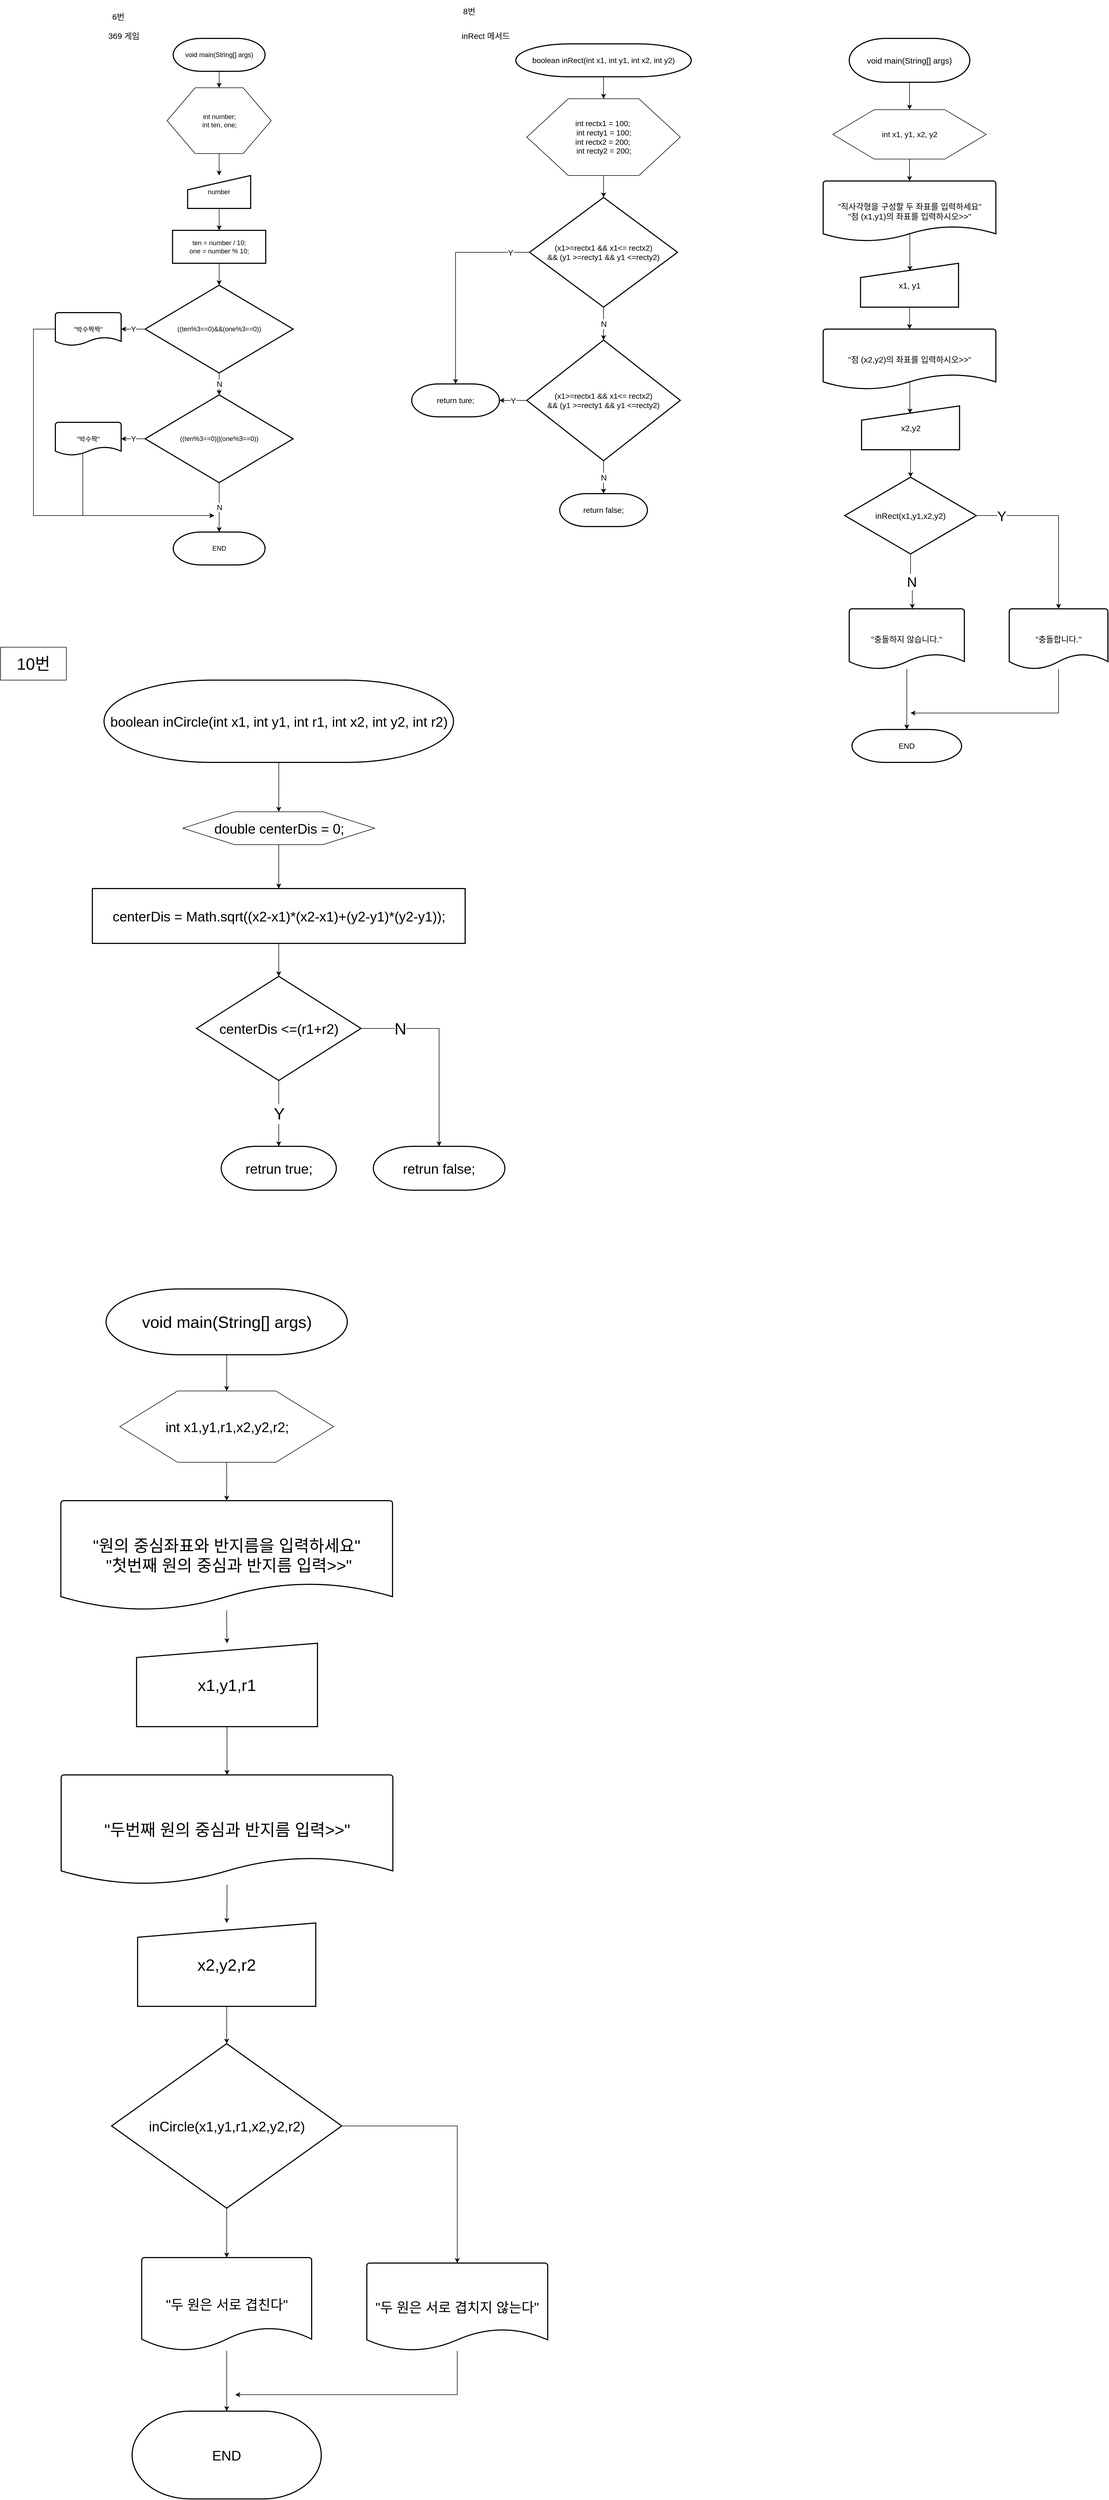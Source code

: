 <mxfile version="14.4.4" type="github">
  <diagram id="C5RBs43oDa-KdzZeNtuy" name="Page-1">
    <mxGraphModel dx="1970" dy="1273" grid="1" gridSize="10" guides="1" tooltips="1" connect="1" arrows="1" fold="1" page="1" pageScale="1" pageWidth="827" pageHeight="1169" math="0" shadow="0">
      <root>
        <mxCell id="WIyWlLk6GJQsqaUBKTNV-0" />
        <mxCell id="WIyWlLk6GJQsqaUBKTNV-1" parent="WIyWlLk6GJQsqaUBKTNV-0" />
        <mxCell id="5tqb1Q8tlAFIYyy0v0kL-23" style="edgeStyle=orthogonalEdgeStyle;rounded=0;orthogonalLoop=1;jettySize=auto;html=1;entryX=0.5;entryY=0;entryDx=0;entryDy=0;fontSize=14;" edge="1" parent="WIyWlLk6GJQsqaUBKTNV-1" source="5tqb1Q8tlAFIYyy0v0kL-1" target="5tqb1Q8tlAFIYyy0v0kL-2">
          <mxGeometry relative="1" as="geometry" />
        </mxCell>
        <mxCell id="5tqb1Q8tlAFIYyy0v0kL-1" value="int number;&lt;br&gt;int ten, one;" style="verticalLabelPosition=middle;verticalAlign=middle;html=1;shape=hexagon;perimeter=hexagonPerimeter2;arcSize=6;size=0.27;labelPosition=center;align=center;" vertex="1" parent="WIyWlLk6GJQsqaUBKTNV-1">
          <mxGeometry x="343.75" y="160" width="190" height="120" as="geometry" />
        </mxCell>
        <mxCell id="5tqb1Q8tlAFIYyy0v0kL-24" style="edgeStyle=orthogonalEdgeStyle;rounded=0;orthogonalLoop=1;jettySize=auto;html=1;exitX=0.5;exitY=1;exitDx=0;exitDy=0;entryX=0.5;entryY=0;entryDx=0;entryDy=0;fontSize=14;" edge="1" parent="WIyWlLk6GJQsqaUBKTNV-1" source="5tqb1Q8tlAFIYyy0v0kL-2" target="5tqb1Q8tlAFIYyy0v0kL-4">
          <mxGeometry relative="1" as="geometry" />
        </mxCell>
        <mxCell id="5tqb1Q8tlAFIYyy0v0kL-2" value="number" style="html=1;strokeWidth=2;shape=manualInput;whiteSpace=wrap;rounded=1;size=26;arcSize=0;" vertex="1" parent="WIyWlLk6GJQsqaUBKTNV-1">
          <mxGeometry x="381.25" y="320" width="115" height="60" as="geometry" />
        </mxCell>
        <mxCell id="5tqb1Q8tlAFIYyy0v0kL-25" style="edgeStyle=orthogonalEdgeStyle;rounded=0;orthogonalLoop=1;jettySize=auto;html=1;exitX=0.5;exitY=1;exitDx=0;exitDy=0;entryX=0.5;entryY=0;entryDx=0;entryDy=0;entryPerimeter=0;fontSize=14;" edge="1" parent="WIyWlLk6GJQsqaUBKTNV-1" source="5tqb1Q8tlAFIYyy0v0kL-4" target="5tqb1Q8tlAFIYyy0v0kL-5">
          <mxGeometry relative="1" as="geometry" />
        </mxCell>
        <mxCell id="5tqb1Q8tlAFIYyy0v0kL-4" value="ten = number / 10;&lt;br&gt;one = number % 10;" style="rounded=1;whiteSpace=wrap;html=1;absoluteArcSize=1;arcSize=0;strokeWidth=2;" vertex="1" parent="WIyWlLk6GJQsqaUBKTNV-1">
          <mxGeometry x="353.75" y="420" width="170" height="60" as="geometry" />
        </mxCell>
        <mxCell id="5tqb1Q8tlAFIYyy0v0kL-19" value="Y" style="edgeStyle=orthogonalEdgeStyle;rounded=0;orthogonalLoop=1;jettySize=auto;html=1;exitX=0;exitY=0.5;exitDx=0;exitDy=0;exitPerimeter=0;entryX=1;entryY=0.5;entryDx=0;entryDy=0;entryPerimeter=0;fontSize=14;" edge="1" parent="WIyWlLk6GJQsqaUBKTNV-1" source="5tqb1Q8tlAFIYyy0v0kL-5" target="5tqb1Q8tlAFIYyy0v0kL-18">
          <mxGeometry relative="1" as="geometry" />
        </mxCell>
        <mxCell id="5tqb1Q8tlAFIYyy0v0kL-20" value="N" style="edgeStyle=orthogonalEdgeStyle;rounded=0;orthogonalLoop=1;jettySize=auto;html=1;exitX=0.5;exitY=1;exitDx=0;exitDy=0;exitPerimeter=0;entryX=0.5;entryY=0;entryDx=0;entryDy=0;entryPerimeter=0;fontSize=14;" edge="1" parent="WIyWlLk6GJQsqaUBKTNV-1" source="5tqb1Q8tlAFIYyy0v0kL-5" target="5tqb1Q8tlAFIYyy0v0kL-7">
          <mxGeometry relative="1" as="geometry" />
        </mxCell>
        <mxCell id="5tqb1Q8tlAFIYyy0v0kL-5" value="((ten%3==0)&amp;amp;&amp;amp;(one%3==0))" style="strokeWidth=2;html=1;shape=mxgraph.flowchart.decision;whiteSpace=wrap;" vertex="1" parent="WIyWlLk6GJQsqaUBKTNV-1">
          <mxGeometry x="303.75" y="520" width="270" height="160" as="geometry" />
        </mxCell>
        <mxCell id="5tqb1Q8tlAFIYyy0v0kL-14" value="N" style="edgeStyle=orthogonalEdgeStyle;rounded=0;orthogonalLoop=1;jettySize=auto;html=1;exitX=0.5;exitY=1;exitDx=0;exitDy=0;exitPerimeter=0;fontSize=14;" edge="1" parent="WIyWlLk6GJQsqaUBKTNV-1" source="5tqb1Q8tlAFIYyy0v0kL-7" target="5tqb1Q8tlAFIYyy0v0kL-12">
          <mxGeometry relative="1" as="geometry" />
        </mxCell>
        <mxCell id="5tqb1Q8tlAFIYyy0v0kL-15" value="Y" style="edgeStyle=orthogonalEdgeStyle;rounded=0;orthogonalLoop=1;jettySize=auto;html=1;exitX=0;exitY=0.5;exitDx=0;exitDy=0;exitPerimeter=0;entryX=1;entryY=0.5;entryDx=0;entryDy=0;fontSize=14;" edge="1" parent="WIyWlLk6GJQsqaUBKTNV-1" source="5tqb1Q8tlAFIYyy0v0kL-7">
          <mxGeometry relative="1" as="geometry">
            <mxPoint x="260" y="800" as="targetPoint" />
          </mxGeometry>
        </mxCell>
        <mxCell id="5tqb1Q8tlAFIYyy0v0kL-7" value="((ten%3==0)||(one%3==0))" style="strokeWidth=2;html=1;shape=mxgraph.flowchart.decision;whiteSpace=wrap;" vertex="1" parent="WIyWlLk6GJQsqaUBKTNV-1">
          <mxGeometry x="303.75" y="720" width="270" height="160" as="geometry" />
        </mxCell>
        <mxCell id="5tqb1Q8tlAFIYyy0v0kL-16" style="edgeStyle=orthogonalEdgeStyle;rounded=0;orthogonalLoop=1;jettySize=auto;html=1;fontSize=14;exitX=0.475;exitY=0.9;exitDx=0;exitDy=0;exitPerimeter=0;" edge="1" parent="WIyWlLk6GJQsqaUBKTNV-1" source="5tqb1Q8tlAFIYyy0v0kL-17">
          <mxGeometry relative="1" as="geometry">
            <mxPoint x="430" y="940" as="targetPoint" />
            <mxPoint x="175" y="835" as="sourcePoint" />
            <Array as="points">
              <mxPoint x="190" y="824" />
              <mxPoint x="190" y="940" />
            </Array>
          </mxGeometry>
        </mxCell>
        <mxCell id="5tqb1Q8tlAFIYyy0v0kL-22" style="edgeStyle=orthogonalEdgeStyle;rounded=0;orthogonalLoop=1;jettySize=auto;html=1;exitX=0.5;exitY=1;exitDx=0;exitDy=0;exitPerimeter=0;entryX=0.5;entryY=0;entryDx=0;entryDy=0;fontSize=14;" edge="1" parent="WIyWlLk6GJQsqaUBKTNV-1" source="5tqb1Q8tlAFIYyy0v0kL-11" target="5tqb1Q8tlAFIYyy0v0kL-1">
          <mxGeometry relative="1" as="geometry" />
        </mxCell>
        <mxCell id="5tqb1Q8tlAFIYyy0v0kL-11" value="&#xa;&#xa;&lt;span style=&quot;color: rgb(0, 0, 0); font-family: helvetica; font-size: 12px; font-style: normal; font-weight: 400; letter-spacing: normal; text-align: center; text-indent: 0px; text-transform: none; word-spacing: 0px; background-color: rgb(248, 249, 250); display: inline; float: none;&quot;&gt;void main(String[] args)&lt;/span&gt;&#xa;&#xa;" style="strokeWidth=2;html=1;shape=mxgraph.flowchart.terminator;whiteSpace=wrap;" vertex="1" parent="WIyWlLk6GJQsqaUBKTNV-1">
          <mxGeometry x="355" y="70" width="167.5" height="60" as="geometry" />
        </mxCell>
        <mxCell id="5tqb1Q8tlAFIYyy0v0kL-12" value="END" style="strokeWidth=2;html=1;shape=mxgraph.flowchart.terminator;whiteSpace=wrap;" vertex="1" parent="WIyWlLk6GJQsqaUBKTNV-1">
          <mxGeometry x="355" y="970" width="167.5" height="60" as="geometry" />
        </mxCell>
        <mxCell id="5tqb1Q8tlAFIYyy0v0kL-17" value="&lt;span style=&quot;font-size: 12px&quot;&gt;&quot;박수짝&quot;&lt;/span&gt;" style="strokeWidth=2;html=1;shape=mxgraph.flowchart.document2;whiteSpace=wrap;size=0.25;fontSize=14;" vertex="1" parent="WIyWlLk6GJQsqaUBKTNV-1">
          <mxGeometry x="140" y="770" width="120" height="60" as="geometry" />
        </mxCell>
        <mxCell id="5tqb1Q8tlAFIYyy0v0kL-21" style="edgeStyle=orthogonalEdgeStyle;rounded=0;orthogonalLoop=1;jettySize=auto;html=1;fontSize=14;" edge="1" parent="WIyWlLk6GJQsqaUBKTNV-1" source="5tqb1Q8tlAFIYyy0v0kL-18">
          <mxGeometry relative="1" as="geometry">
            <mxPoint x="430" y="940" as="targetPoint" />
            <Array as="points">
              <mxPoint x="100" y="600" />
              <mxPoint x="100" y="940" />
            </Array>
          </mxGeometry>
        </mxCell>
        <mxCell id="5tqb1Q8tlAFIYyy0v0kL-18" value="&lt;span style=&quot;font-size: 12px&quot;&gt;&quot;박수짝짝&quot;&lt;/span&gt;" style="strokeWidth=2;html=1;shape=mxgraph.flowchart.document2;whiteSpace=wrap;size=0.25;fontSize=14;" vertex="1" parent="WIyWlLk6GJQsqaUBKTNV-1">
          <mxGeometry x="140" y="570" width="120" height="60" as="geometry" />
        </mxCell>
        <mxCell id="5tqb1Q8tlAFIYyy0v0kL-40" style="edgeStyle=orthogonalEdgeStyle;rounded=0;orthogonalLoop=1;jettySize=auto;html=1;entryX=0.5;entryY=0;entryDx=0;entryDy=0;fontSize=14;" edge="1" parent="WIyWlLk6GJQsqaUBKTNV-1" source="5tqb1Q8tlAFIYyy0v0kL-41" target="5tqb1Q8tlAFIYyy0v0kL-43">
          <mxGeometry relative="1" as="geometry" />
        </mxCell>
        <mxCell id="5tqb1Q8tlAFIYyy0v0kL-41" value="boolean inRect(int x1, int y1, int x2, int y2)" style="strokeWidth=2;html=1;shape=mxgraph.flowchart.terminator;whiteSpace=wrap;fontSize=14;" vertex="1" parent="WIyWlLk6GJQsqaUBKTNV-1">
          <mxGeometry x="980" y="80" width="320" height="60" as="geometry" />
        </mxCell>
        <mxCell id="5tqb1Q8tlAFIYyy0v0kL-42" style="edgeStyle=orthogonalEdgeStyle;rounded=0;orthogonalLoop=1;jettySize=auto;html=1;exitX=0.5;exitY=1;exitDx=0;exitDy=0;entryX=0.5;entryY=0;entryDx=0;entryDy=0;entryPerimeter=0;fontSize=14;" edge="1" parent="WIyWlLk6GJQsqaUBKTNV-1" source="5tqb1Q8tlAFIYyy0v0kL-43" target="5tqb1Q8tlAFIYyy0v0kL-46">
          <mxGeometry relative="1" as="geometry" />
        </mxCell>
        <mxCell id="5tqb1Q8tlAFIYyy0v0kL-43" value="int rectx1 = 100;&amp;nbsp;&lt;br&gt;int recty1 = 100;&lt;br&gt;int rectx2 = 200;&amp;nbsp;&lt;br&gt;int recty2 = 200;" style="verticalLabelPosition=middle;verticalAlign=middle;html=1;shape=hexagon;perimeter=hexagonPerimeter2;arcSize=6;size=0.27;fontSize=14;labelPosition=center;align=center;" vertex="1" parent="WIyWlLk6GJQsqaUBKTNV-1">
          <mxGeometry x="1000" y="180" width="280" height="140" as="geometry" />
        </mxCell>
        <mxCell id="5tqb1Q8tlAFIYyy0v0kL-44" value="N" style="edgeStyle=orthogonalEdgeStyle;rounded=0;orthogonalLoop=1;jettySize=auto;html=1;exitX=0.5;exitY=1;exitDx=0;exitDy=0;exitPerimeter=0;fontSize=15;" edge="1" parent="WIyWlLk6GJQsqaUBKTNV-1" source="5tqb1Q8tlAFIYyy0v0kL-46" target="5tqb1Q8tlAFIYyy0v0kL-50">
          <mxGeometry relative="1" as="geometry" />
        </mxCell>
        <mxCell id="5tqb1Q8tlAFIYyy0v0kL-45" value="Y" style="edgeStyle=orthogonalEdgeStyle;rounded=0;orthogonalLoop=1;jettySize=auto;html=1;exitX=0;exitY=0.5;exitDx=0;exitDy=0;exitPerimeter=0;entryX=0.5;entryY=0;entryDx=0;entryDy=0;entryPerimeter=0;fontSize=15;" edge="1" parent="WIyWlLk6GJQsqaUBKTNV-1" source="5tqb1Q8tlAFIYyy0v0kL-46" target="5tqb1Q8tlAFIYyy0v0kL-52">
          <mxGeometry x="-0.813" relative="1" as="geometry">
            <mxPoint as="offset" />
          </mxGeometry>
        </mxCell>
        <mxCell id="5tqb1Q8tlAFIYyy0v0kL-46" value="(x1&amp;gt;=rectx1 &amp;amp;&amp;amp; x1&amp;lt;= rectx2) &lt;br&gt;&amp;amp;&amp;amp; (y1 &amp;gt;=recty1 &amp;amp;&amp;amp; y1 &amp;lt;=recty2)" style="strokeWidth=2;html=1;shape=mxgraph.flowchart.decision;whiteSpace=wrap;fontSize=14;" vertex="1" parent="WIyWlLk6GJQsqaUBKTNV-1">
          <mxGeometry x="1005" y="360" width="270" height="200" as="geometry" />
        </mxCell>
        <mxCell id="5tqb1Q8tlAFIYyy0v0kL-47" style="edgeStyle=orthogonalEdgeStyle;rounded=0;orthogonalLoop=1;jettySize=auto;html=1;entryX=0.5;entryY=0;entryDx=0;entryDy=0;entryPerimeter=0;fontSize=14;" edge="1" parent="WIyWlLk6GJQsqaUBKTNV-1" source="5tqb1Q8tlAFIYyy0v0kL-50" target="5tqb1Q8tlAFIYyy0v0kL-51">
          <mxGeometry relative="1" as="geometry" />
        </mxCell>
        <mxCell id="5tqb1Q8tlAFIYyy0v0kL-48" value="N" style="edgeStyle=orthogonalEdgeStyle;rounded=0;orthogonalLoop=1;jettySize=auto;html=1;fontSize=15;" edge="1" parent="WIyWlLk6GJQsqaUBKTNV-1" source="5tqb1Q8tlAFIYyy0v0kL-50" target="5tqb1Q8tlAFIYyy0v0kL-51">
          <mxGeometry relative="1" as="geometry" />
        </mxCell>
        <mxCell id="5tqb1Q8tlAFIYyy0v0kL-49" value="Y" style="edgeStyle=orthogonalEdgeStyle;rounded=0;orthogonalLoop=1;jettySize=auto;html=1;entryX=1;entryY=0.5;entryDx=0;entryDy=0;entryPerimeter=0;fontSize=15;" edge="1" parent="WIyWlLk6GJQsqaUBKTNV-1" source="5tqb1Q8tlAFIYyy0v0kL-50" target="5tqb1Q8tlAFIYyy0v0kL-52">
          <mxGeometry relative="1" as="geometry" />
        </mxCell>
        <mxCell id="5tqb1Q8tlAFIYyy0v0kL-50" value="(x1&amp;gt;=rectx1 &amp;amp;&amp;amp; x1&amp;lt;= rectx2) &lt;br&gt;&amp;amp;&amp;amp; (y1 &amp;gt;=recty1 &amp;amp;&amp;amp; y1 &amp;lt;=recty2)" style="strokeWidth=2;html=1;shape=mxgraph.flowchart.decision;whiteSpace=wrap;fontSize=14;" vertex="1" parent="WIyWlLk6GJQsqaUBKTNV-1">
          <mxGeometry x="1000" y="620" width="280" height="220" as="geometry" />
        </mxCell>
        <mxCell id="5tqb1Q8tlAFIYyy0v0kL-51" value="return false;" style="strokeWidth=2;html=1;shape=mxgraph.flowchart.terminator;whiteSpace=wrap;fontSize=14;" vertex="1" parent="WIyWlLk6GJQsqaUBKTNV-1">
          <mxGeometry x="1060" y="900" width="160" height="60" as="geometry" />
        </mxCell>
        <mxCell id="5tqb1Q8tlAFIYyy0v0kL-52" value="return ture;" style="strokeWidth=2;html=1;shape=mxgraph.flowchart.terminator;whiteSpace=wrap;fontSize=14;" vertex="1" parent="WIyWlLk6GJQsqaUBKTNV-1">
          <mxGeometry x="790" y="700" width="160" height="60" as="geometry" />
        </mxCell>
        <mxCell id="5tqb1Q8tlAFIYyy0v0kL-53" value="369 게임" style="text;html=1;strokeColor=none;fillColor=none;align=center;verticalAlign=middle;whiteSpace=wrap;rounded=0;fontSize=15;" vertex="1" parent="WIyWlLk6GJQsqaUBKTNV-1">
          <mxGeometry x="190" y="10" width="150" height="110" as="geometry" />
        </mxCell>
        <mxCell id="5tqb1Q8tlAFIYyy0v0kL-54" value="inRect 메서드" style="text;html=1;strokeColor=none;fillColor=none;align=center;verticalAlign=middle;whiteSpace=wrap;rounded=0;fontSize=15;" vertex="1" parent="WIyWlLk6GJQsqaUBKTNV-1">
          <mxGeometry x="870" y="30" width="110" height="70" as="geometry" />
        </mxCell>
        <mxCell id="5tqb1Q8tlAFIYyy0v0kL-55" value="8번" style="text;html=1;strokeColor=none;fillColor=none;align=center;verticalAlign=middle;whiteSpace=wrap;rounded=0;fontSize=15;" vertex="1" parent="WIyWlLk6GJQsqaUBKTNV-1">
          <mxGeometry x="860" width="70" height="40" as="geometry" />
        </mxCell>
        <mxCell id="5tqb1Q8tlAFIYyy0v0kL-56" value="6번" style="text;html=1;strokeColor=none;fillColor=none;align=center;verticalAlign=middle;whiteSpace=wrap;rounded=0;fontSize=15;" vertex="1" parent="WIyWlLk6GJQsqaUBKTNV-1">
          <mxGeometry x="220" y="10" width="70" height="40" as="geometry" />
        </mxCell>
        <mxCell id="5tqb1Q8tlAFIYyy0v0kL-72" style="edgeStyle=orthogonalEdgeStyle;rounded=0;orthogonalLoop=1;jettySize=auto;html=1;entryX=0.5;entryY=0;entryDx=0;entryDy=0;fontSize=25;" edge="1" parent="WIyWlLk6GJQsqaUBKTNV-1" source="5tqb1Q8tlAFIYyy0v0kL-57" target="5tqb1Q8tlAFIYyy0v0kL-58">
          <mxGeometry relative="1" as="geometry" />
        </mxCell>
        <mxCell id="5tqb1Q8tlAFIYyy0v0kL-57" value="void main(String[] args)" style="strokeWidth=2;html=1;shape=mxgraph.flowchart.terminator;whiteSpace=wrap;fontSize=15;" vertex="1" parent="WIyWlLk6GJQsqaUBKTNV-1">
          <mxGeometry x="1588.13" y="70" width="220" height="80" as="geometry" />
        </mxCell>
        <mxCell id="5tqb1Q8tlAFIYyy0v0kL-73" style="edgeStyle=orthogonalEdgeStyle;rounded=0;orthogonalLoop=1;jettySize=auto;html=1;exitX=0.5;exitY=1;exitDx=0;exitDy=0;entryX=0.5;entryY=0;entryDx=0;entryDy=0;entryPerimeter=0;fontSize=25;" edge="1" parent="WIyWlLk6GJQsqaUBKTNV-1" source="5tqb1Q8tlAFIYyy0v0kL-58" target="5tqb1Q8tlAFIYyy0v0kL-60">
          <mxGeometry relative="1" as="geometry" />
        </mxCell>
        <mxCell id="5tqb1Q8tlAFIYyy0v0kL-58" value="int x1, y1, x2, y2" style="verticalLabelPosition=middle;verticalAlign=middle;html=1;shape=hexagon;perimeter=hexagonPerimeter2;arcSize=6;size=0.27;fontSize=14;labelPosition=center;align=center;" vertex="1" parent="WIyWlLk6GJQsqaUBKTNV-1">
          <mxGeometry x="1558.13" y="200" width="280" height="90" as="geometry" />
        </mxCell>
        <mxCell id="5tqb1Q8tlAFIYyy0v0kL-75" style="edgeStyle=orthogonalEdgeStyle;rounded=0;orthogonalLoop=1;jettySize=auto;html=1;entryX=0.504;entryY=0.173;entryDx=0;entryDy=0;entryPerimeter=0;fontSize=25;exitX=0.502;exitY=0.879;exitDx=0;exitDy=0;exitPerimeter=0;" edge="1" parent="WIyWlLk6GJQsqaUBKTNV-1" source="5tqb1Q8tlAFIYyy0v0kL-60" target="5tqb1Q8tlAFIYyy0v0kL-62">
          <mxGeometry relative="1" as="geometry" />
        </mxCell>
        <mxCell id="5tqb1Q8tlAFIYyy0v0kL-60" value="&quot;직사각형을 구성할 두 좌표를 입력하세요&quot;&lt;br&gt;&quot;점 (x1,y1)의 좌표를 입력하시오&amp;gt;&amp;gt;&quot;" style="strokeWidth=2;html=1;shape=mxgraph.flowchart.document2;whiteSpace=wrap;size=0.25;fontSize=15;" vertex="1" parent="WIyWlLk6GJQsqaUBKTNV-1">
          <mxGeometry x="1540.63" y="330" width="315" height="110" as="geometry" />
        </mxCell>
        <mxCell id="5tqb1Q8tlAFIYyy0v0kL-77" style="edgeStyle=orthogonalEdgeStyle;rounded=0;orthogonalLoop=1;jettySize=auto;html=1;entryX=0.494;entryY=0.173;entryDx=0;entryDy=0;entryPerimeter=0;fontSize=25;exitX=0.502;exitY=0.866;exitDx=0;exitDy=0;exitPerimeter=0;" edge="1" parent="WIyWlLk6GJQsqaUBKTNV-1" source="5tqb1Q8tlAFIYyy0v0kL-61" target="5tqb1Q8tlAFIYyy0v0kL-64">
          <mxGeometry relative="1" as="geometry" />
        </mxCell>
        <mxCell id="5tqb1Q8tlAFIYyy0v0kL-61" value="&quot;점 (x2,y2)의 좌표를 입력하시오&amp;gt;&amp;gt;&quot;" style="strokeWidth=2;html=1;shape=mxgraph.flowchart.document2;whiteSpace=wrap;size=0.25;fontSize=15;" vertex="1" parent="WIyWlLk6GJQsqaUBKTNV-1">
          <mxGeometry x="1540.62" y="600" width="315" height="110" as="geometry" />
        </mxCell>
        <mxCell id="5tqb1Q8tlAFIYyy0v0kL-79" value="" style="edgeStyle=orthogonalEdgeStyle;rounded=0;orthogonalLoop=1;jettySize=auto;html=1;fontSize=25;" edge="1" parent="WIyWlLk6GJQsqaUBKTNV-1" source="5tqb1Q8tlAFIYyy0v0kL-62" target="5tqb1Q8tlAFIYyy0v0kL-61">
          <mxGeometry relative="1" as="geometry" />
        </mxCell>
        <mxCell id="5tqb1Q8tlAFIYyy0v0kL-62" value="x1, y1" style="html=1;strokeWidth=2;shape=manualInput;whiteSpace=wrap;rounded=1;size=26;arcSize=0;fontSize=15;" vertex="1" parent="WIyWlLk6GJQsqaUBKTNV-1">
          <mxGeometry x="1608.75" y="480" width="178.75" height="80" as="geometry" />
        </mxCell>
        <mxCell id="5tqb1Q8tlAFIYyy0v0kL-80" value="" style="edgeStyle=orthogonalEdgeStyle;rounded=0;orthogonalLoop=1;jettySize=auto;html=1;fontSize=25;" edge="1" parent="WIyWlLk6GJQsqaUBKTNV-1" source="5tqb1Q8tlAFIYyy0v0kL-64" target="5tqb1Q8tlAFIYyy0v0kL-65">
          <mxGeometry relative="1" as="geometry" />
        </mxCell>
        <mxCell id="5tqb1Q8tlAFIYyy0v0kL-64" value="x2,y2" style="html=1;strokeWidth=2;shape=manualInput;whiteSpace=wrap;rounded=1;size=26;arcSize=0;fontSize=15;" vertex="1" parent="WIyWlLk6GJQsqaUBKTNV-1">
          <mxGeometry x="1610.63" y="740" width="178.75" height="80" as="geometry" />
        </mxCell>
        <mxCell id="5tqb1Q8tlAFIYyy0v0kL-69" value="N" style="edgeStyle=orthogonalEdgeStyle;rounded=0;orthogonalLoop=1;jettySize=auto;html=1;entryX=0.548;entryY=0;entryDx=0;entryDy=0;entryPerimeter=0;fontSize=25;" edge="1" parent="WIyWlLk6GJQsqaUBKTNV-1" source="5tqb1Q8tlAFIYyy0v0kL-65" target="5tqb1Q8tlAFIYyy0v0kL-67">
          <mxGeometry relative="1" as="geometry" />
        </mxCell>
        <mxCell id="5tqb1Q8tlAFIYyy0v0kL-65" value="inRect(x1,y1,x2,y2)" style="strokeWidth=2;html=1;shape=mxgraph.flowchart.decision;whiteSpace=wrap;fontSize=15;" vertex="1" parent="WIyWlLk6GJQsqaUBKTNV-1">
          <mxGeometry x="1580.01" y="870" width="240" height="140" as="geometry" />
        </mxCell>
        <mxCell id="5tqb1Q8tlAFIYyy0v0kL-83" style="edgeStyle=orthogonalEdgeStyle;rounded=0;orthogonalLoop=1;jettySize=auto;html=1;fontSize=25;" edge="1" parent="WIyWlLk6GJQsqaUBKTNV-1" source="5tqb1Q8tlAFIYyy0v0kL-66">
          <mxGeometry relative="1" as="geometry">
            <mxPoint x="1700" y="1300" as="targetPoint" />
            <Array as="points">
              <mxPoint x="1970" y="1300" />
            </Array>
          </mxGeometry>
        </mxCell>
        <mxCell id="5tqb1Q8tlAFIYyy0v0kL-66" value="&quot;충돌합니다.&quot;" style="strokeWidth=2;html=1;shape=mxgraph.flowchart.document2;whiteSpace=wrap;size=0.25;fontSize=15;" vertex="1" parent="WIyWlLk6GJQsqaUBKTNV-1">
          <mxGeometry x="1880" y="1110" width="179.99" height="110" as="geometry" />
        </mxCell>
        <mxCell id="5tqb1Q8tlAFIYyy0v0kL-82" style="edgeStyle=orthogonalEdgeStyle;rounded=0;orthogonalLoop=1;jettySize=auto;html=1;entryX=0.5;entryY=0;entryDx=0;entryDy=0;entryPerimeter=0;fontSize=25;" edge="1" parent="WIyWlLk6GJQsqaUBKTNV-1" source="5tqb1Q8tlAFIYyy0v0kL-67" target="5tqb1Q8tlAFIYyy0v0kL-81">
          <mxGeometry relative="1" as="geometry" />
        </mxCell>
        <mxCell id="5tqb1Q8tlAFIYyy0v0kL-67" value="&quot;충돌하지 않습니다.&quot;" style="strokeWidth=2;html=1;shape=mxgraph.flowchart.document2;whiteSpace=wrap;size=0.25;fontSize=15;" vertex="1" parent="WIyWlLk6GJQsqaUBKTNV-1">
          <mxGeometry x="1588.13" y="1110" width="210" height="110" as="geometry" />
        </mxCell>
        <mxCell id="5tqb1Q8tlAFIYyy0v0kL-71" value="Y" style="edgeStyle=orthogonalEdgeStyle;rounded=0;orthogonalLoop=1;jettySize=auto;html=1;exitX=1;exitY=0.5;exitDx=0;exitDy=0;exitPerimeter=0;fontSize=25;entryX=0.5;entryY=0;entryDx=0;entryDy=0;entryPerimeter=0;" edge="1" parent="WIyWlLk6GJQsqaUBKTNV-1" source="5tqb1Q8tlAFIYyy0v0kL-65" target="5tqb1Q8tlAFIYyy0v0kL-66">
          <mxGeometry x="-0.717" relative="1" as="geometry">
            <mxPoint x="1820" y="929" as="sourcePoint" />
            <mxPoint x="1990.5" y="1059" as="targetPoint" />
            <mxPoint as="offset" />
          </mxGeometry>
        </mxCell>
        <mxCell id="5tqb1Q8tlAFIYyy0v0kL-81" value="END" style="strokeWidth=2;html=1;shape=mxgraph.flowchart.terminator;whiteSpace=wrap;fontSize=14;" vertex="1" parent="WIyWlLk6GJQsqaUBKTNV-1">
          <mxGeometry x="1593.14" y="1330" width="199.99" height="60" as="geometry" />
        </mxCell>
        <mxCell id="5tqb1Q8tlAFIYyy0v0kL-91" style="edgeStyle=orthogonalEdgeStyle;rounded=0;orthogonalLoop=1;jettySize=auto;html=1;entryX=0.5;entryY=0;entryDx=0;entryDy=0;fontSize=25;" edge="1" parent="WIyWlLk6GJQsqaUBKTNV-1" source="5tqb1Q8tlAFIYyy0v0kL-85">
          <mxGeometry relative="1" as="geometry">
            <mxPoint x="547.5" y="1480" as="targetPoint" />
          </mxGeometry>
        </mxCell>
        <mxCell id="5tqb1Q8tlAFIYyy0v0kL-85" value="boolean inCircle(int x1, int y1, int r1, int x2, int y2, int r2)" style="strokeWidth=2;html=1;shape=mxgraph.flowchart.terminator;whiteSpace=wrap;fontSize=25;" vertex="1" parent="WIyWlLk6GJQsqaUBKTNV-1">
          <mxGeometry x="228.75" y="1240" width="637.5" height="150" as="geometry" />
        </mxCell>
        <mxCell id="5tqb1Q8tlAFIYyy0v0kL-94" style="edgeStyle=orthogonalEdgeStyle;rounded=0;orthogonalLoop=1;jettySize=auto;html=1;entryX=0.5;entryY=0;entryDx=0;entryDy=0;entryPerimeter=0;fontSize=25;" edge="1" parent="WIyWlLk6GJQsqaUBKTNV-1" source="5tqb1Q8tlAFIYyy0v0kL-87" target="5tqb1Q8tlAFIYyy0v0kL-88">
          <mxGeometry relative="1" as="geometry" />
        </mxCell>
        <mxCell id="5tqb1Q8tlAFIYyy0v0kL-87" value="centerDis = Math.sqrt((x2-x1)*(x2-x1)+(y2-y1)*(y2-y1));" style="rounded=1;whiteSpace=wrap;html=1;absoluteArcSize=1;arcSize=0;strokeWidth=2;fontSize=25;" vertex="1" parent="WIyWlLk6GJQsqaUBKTNV-1">
          <mxGeometry x="207.5" y="1620" width="680" height="100" as="geometry" />
        </mxCell>
        <mxCell id="5tqb1Q8tlAFIYyy0v0kL-95" value="Y" style="edgeStyle=orthogonalEdgeStyle;rounded=0;orthogonalLoop=1;jettySize=auto;html=1;entryX=0.5;entryY=0;entryDx=0;entryDy=0;entryPerimeter=0;fontSize=30;" edge="1" parent="WIyWlLk6GJQsqaUBKTNV-1" source="5tqb1Q8tlAFIYyy0v0kL-88" target="5tqb1Q8tlAFIYyy0v0kL-89">
          <mxGeometry relative="1" as="geometry" />
        </mxCell>
        <mxCell id="5tqb1Q8tlAFIYyy0v0kL-96" value="N" style="edgeStyle=orthogonalEdgeStyle;rounded=0;orthogonalLoop=1;jettySize=auto;html=1;entryX=0.5;entryY=0;entryDx=0;entryDy=0;entryPerimeter=0;fontSize=30;" edge="1" parent="WIyWlLk6GJQsqaUBKTNV-1" source="5tqb1Q8tlAFIYyy0v0kL-88" target="5tqb1Q8tlAFIYyy0v0kL-90">
          <mxGeometry x="-0.594" relative="1" as="geometry">
            <mxPoint x="-1" as="offset" />
          </mxGeometry>
        </mxCell>
        <mxCell id="5tqb1Q8tlAFIYyy0v0kL-88" value="centerDis &lt;=(r1+r2)" style="strokeWidth=2;html=1;shape=mxgraph.flowchart.decision;whiteSpace=wrap;fontSize=25;" vertex="1" parent="WIyWlLk6GJQsqaUBKTNV-1">
          <mxGeometry x="397.5" y="1780" width="300" height="190" as="geometry" />
        </mxCell>
        <mxCell id="5tqb1Q8tlAFIYyy0v0kL-89" value="retrun true;" style="strokeWidth=2;html=1;shape=mxgraph.flowchart.terminator;whiteSpace=wrap;fontSize=25;" vertex="1" parent="WIyWlLk6GJQsqaUBKTNV-1">
          <mxGeometry x="442.5" y="2090" width="210" height="80" as="geometry" />
        </mxCell>
        <mxCell id="5tqb1Q8tlAFIYyy0v0kL-90" value="retrun false;" style="strokeWidth=2;html=1;shape=mxgraph.flowchart.terminator;whiteSpace=wrap;fontSize=25;" vertex="1" parent="WIyWlLk6GJQsqaUBKTNV-1">
          <mxGeometry x="720" y="2090" width="240" height="80" as="geometry" />
        </mxCell>
        <mxCell id="5tqb1Q8tlAFIYyy0v0kL-93" style="edgeStyle=orthogonalEdgeStyle;rounded=0;orthogonalLoop=1;jettySize=auto;html=1;entryX=0.5;entryY=0;entryDx=0;entryDy=0;fontSize=25;" edge="1" parent="WIyWlLk6GJQsqaUBKTNV-1" source="5tqb1Q8tlAFIYyy0v0kL-92" target="5tqb1Q8tlAFIYyy0v0kL-87">
          <mxGeometry relative="1" as="geometry" />
        </mxCell>
        <mxCell id="5tqb1Q8tlAFIYyy0v0kL-92" value="&#xa;&#xa;&lt;span style=&quot;color: rgb(0, 0, 0); font-family: helvetica; font-size: 25px; font-style: normal; font-weight: 400; letter-spacing: normal; text-align: center; text-indent: 0px; text-transform: none; word-spacing: 0px; background-color: rgb(248, 249, 250); display: inline; float: none;&quot;&gt;double centerDis = 0;&lt;/span&gt;&#xa;&#xa;" style="verticalLabelPosition=middle;verticalAlign=middle;html=1;shape=hexagon;perimeter=hexagonPerimeter2;arcSize=6;size=0.27;fontSize=25;labelPosition=center;align=center;" vertex="1" parent="WIyWlLk6GJQsqaUBKTNV-1">
          <mxGeometry x="372.5" y="1480" width="350" height="60" as="geometry" />
        </mxCell>
        <mxCell id="5tqb1Q8tlAFIYyy0v0kL-97" value="10번" style="rounded=0;whiteSpace=wrap;html=1;fontSize=30;" vertex="1" parent="WIyWlLk6GJQsqaUBKTNV-1">
          <mxGeometry x="40" y="1180" width="120" height="60" as="geometry" />
        </mxCell>
        <mxCell id="5tqb1Q8tlAFIYyy0v0kL-113" style="edgeStyle=orthogonalEdgeStyle;rounded=0;orthogonalLoop=1;jettySize=auto;html=1;entryX=0.5;entryY=0;entryDx=0;entryDy=0;fontSize=25;" edge="1" parent="WIyWlLk6GJQsqaUBKTNV-1" source="5tqb1Q8tlAFIYyy0v0kL-98" target="5tqb1Q8tlAFIYyy0v0kL-99">
          <mxGeometry relative="1" as="geometry" />
        </mxCell>
        <mxCell id="5tqb1Q8tlAFIYyy0v0kL-98" value="void main(String[] args)" style="strokeWidth=2;html=1;shape=mxgraph.flowchart.terminator;whiteSpace=wrap;fontSize=30;" vertex="1" parent="WIyWlLk6GJQsqaUBKTNV-1">
          <mxGeometry x="232.5" y="2350" width="440" height="120" as="geometry" />
        </mxCell>
        <mxCell id="5tqb1Q8tlAFIYyy0v0kL-115" style="edgeStyle=orthogonalEdgeStyle;rounded=0;orthogonalLoop=1;jettySize=auto;html=1;entryX=0.5;entryY=0;entryDx=0;entryDy=0;entryPerimeter=0;fontSize=25;" edge="1" parent="WIyWlLk6GJQsqaUBKTNV-1" source="5tqb1Q8tlAFIYyy0v0kL-99" target="5tqb1Q8tlAFIYyy0v0kL-101">
          <mxGeometry relative="1" as="geometry" />
        </mxCell>
        <mxCell id="5tqb1Q8tlAFIYyy0v0kL-99" value="int x1,y1,r1,x2,y2,r2;" style="verticalLabelPosition=middle;verticalAlign=middle;html=1;shape=hexagon;perimeter=hexagonPerimeter2;arcSize=6;size=0.27;fontSize=25;labelPosition=center;align=center;" vertex="1" parent="WIyWlLk6GJQsqaUBKTNV-1">
          <mxGeometry x="257.5" y="2536" width="390" height="130" as="geometry" />
        </mxCell>
        <mxCell id="5tqb1Q8tlAFIYyy0v0kL-116" style="edgeStyle=orthogonalEdgeStyle;rounded=0;orthogonalLoop=1;jettySize=auto;html=1;entryX=0.5;entryY=0;entryDx=0;entryDy=0;fontSize=25;" edge="1" parent="WIyWlLk6GJQsqaUBKTNV-1" source="5tqb1Q8tlAFIYyy0v0kL-101" target="5tqb1Q8tlAFIYyy0v0kL-103">
          <mxGeometry relative="1" as="geometry" />
        </mxCell>
        <mxCell id="5tqb1Q8tlAFIYyy0v0kL-101" value="&quot;원의 중심좌표와 반지름을 입력하세요&quot;&lt;br&gt;&amp;nbsp;&quot;첫번째 원의 중심과 반지름 입력&amp;gt;&amp;gt;&quot;" style="strokeWidth=2;html=1;shape=mxgraph.flowchart.document2;whiteSpace=wrap;size=0.25;fontSize=30;" vertex="1" parent="WIyWlLk6GJQsqaUBKTNV-1">
          <mxGeometry x="150" y="2736" width="605" height="200" as="geometry" />
        </mxCell>
        <mxCell id="5tqb1Q8tlAFIYyy0v0kL-118" style="edgeStyle=orthogonalEdgeStyle;rounded=0;orthogonalLoop=1;jettySize=auto;html=1;entryX=0.5;entryY=0;entryDx=0;entryDy=0;fontSize=25;" edge="1" parent="WIyWlLk6GJQsqaUBKTNV-1" source="5tqb1Q8tlAFIYyy0v0kL-102" target="5tqb1Q8tlAFIYyy0v0kL-106">
          <mxGeometry relative="1" as="geometry" />
        </mxCell>
        <mxCell id="5tqb1Q8tlAFIYyy0v0kL-102" value="&quot;두번째 원의 중심과 반지름 입력&gt;&gt;&quot;" style="strokeWidth=2;html=1;shape=mxgraph.flowchart.document2;whiteSpace=wrap;size=0.25;fontSize=30;" vertex="1" parent="WIyWlLk6GJQsqaUBKTNV-1">
          <mxGeometry x="150.62" y="3236" width="605" height="200" as="geometry" />
        </mxCell>
        <mxCell id="5tqb1Q8tlAFIYyy0v0kL-117" style="edgeStyle=orthogonalEdgeStyle;rounded=0;orthogonalLoop=1;jettySize=auto;html=1;entryX=0.5;entryY=0;entryDx=0;entryDy=0;entryPerimeter=0;fontSize=25;" edge="1" parent="WIyWlLk6GJQsqaUBKTNV-1" source="5tqb1Q8tlAFIYyy0v0kL-103" target="5tqb1Q8tlAFIYyy0v0kL-102">
          <mxGeometry relative="1" as="geometry" />
        </mxCell>
        <mxCell id="5tqb1Q8tlAFIYyy0v0kL-103" value="x1,y1,r1" style="html=1;strokeWidth=2;shape=manualInput;whiteSpace=wrap;rounded=1;size=26;arcSize=0;fontSize=30;" vertex="1" parent="WIyWlLk6GJQsqaUBKTNV-1">
          <mxGeometry x="288.12" y="2996" width="330" height="152" as="geometry" />
        </mxCell>
        <mxCell id="5tqb1Q8tlAFIYyy0v0kL-119" style="edgeStyle=orthogonalEdgeStyle;rounded=0;orthogonalLoop=1;jettySize=auto;html=1;entryX=0.5;entryY=0;entryDx=0;entryDy=0;entryPerimeter=0;fontSize=25;" edge="1" parent="WIyWlLk6GJQsqaUBKTNV-1" source="5tqb1Q8tlAFIYyy0v0kL-106" target="5tqb1Q8tlAFIYyy0v0kL-107">
          <mxGeometry relative="1" as="geometry" />
        </mxCell>
        <mxCell id="5tqb1Q8tlAFIYyy0v0kL-106" value="x2,y2,r2" style="html=1;strokeWidth=2;shape=manualInput;whiteSpace=wrap;rounded=1;size=26;arcSize=0;fontSize=30;" vertex="1" parent="WIyWlLk6GJQsqaUBKTNV-1">
          <mxGeometry x="290.01" y="3506" width="324.99" height="152" as="geometry" />
        </mxCell>
        <mxCell id="5tqb1Q8tlAFIYyy0v0kL-120" style="edgeStyle=orthogonalEdgeStyle;rounded=0;orthogonalLoop=1;jettySize=auto;html=1;entryX=0.5;entryY=0;entryDx=0;entryDy=0;entryPerimeter=0;fontSize=25;" edge="1" parent="WIyWlLk6GJQsqaUBKTNV-1" source="5tqb1Q8tlAFIYyy0v0kL-107" target="5tqb1Q8tlAFIYyy0v0kL-111">
          <mxGeometry relative="1" as="geometry" />
        </mxCell>
        <mxCell id="5tqb1Q8tlAFIYyy0v0kL-121" style="edgeStyle=orthogonalEdgeStyle;rounded=0;orthogonalLoop=1;jettySize=auto;html=1;exitX=1;exitY=0.5;exitDx=0;exitDy=0;exitPerimeter=0;entryX=0.5;entryY=0;entryDx=0;entryDy=0;entryPerimeter=0;fontSize=25;" edge="1" parent="WIyWlLk6GJQsqaUBKTNV-1" source="5tqb1Q8tlAFIYyy0v0kL-107" target="5tqb1Q8tlAFIYyy0v0kL-109">
          <mxGeometry relative="1" as="geometry" />
        </mxCell>
        <mxCell id="5tqb1Q8tlAFIYyy0v0kL-107" value="inCircle(x1,y1,r1,x2,y2,r2)" style="strokeWidth=2;html=1;shape=mxgraph.flowchart.decision;whiteSpace=wrap;fontSize=25;" vertex="1" parent="WIyWlLk6GJQsqaUBKTNV-1">
          <mxGeometry x="242.5" y="3726" width="420" height="300" as="geometry" />
        </mxCell>
        <mxCell id="5tqb1Q8tlAFIYyy0v0kL-123" style="edgeStyle=orthogonalEdgeStyle;rounded=0;orthogonalLoop=1;jettySize=auto;html=1;fontSize=25;" edge="1" parent="WIyWlLk6GJQsqaUBKTNV-1" source="5tqb1Q8tlAFIYyy0v0kL-109">
          <mxGeometry relative="1" as="geometry">
            <mxPoint x="468.12" y="4366" as="targetPoint" />
            <Array as="points">
              <mxPoint x="873.12" y="4366" />
            </Array>
          </mxGeometry>
        </mxCell>
        <mxCell id="5tqb1Q8tlAFIYyy0v0kL-109" value="&lt;span style=&quot;font-size: 25px&quot;&gt;&quot;두 원은 서로 겹치지 않는다&quot;&lt;/span&gt;" style="strokeWidth=2;html=1;shape=mxgraph.flowchart.document2;whiteSpace=wrap;size=0.25;fontSize=15;" vertex="1" parent="WIyWlLk6GJQsqaUBKTNV-1">
          <mxGeometry x="708.12" y="4126" width="330" height="160" as="geometry" />
        </mxCell>
        <mxCell id="5tqb1Q8tlAFIYyy0v0kL-122" style="edgeStyle=orthogonalEdgeStyle;rounded=0;orthogonalLoop=1;jettySize=auto;html=1;entryX=0.5;entryY=0;entryDx=0;entryDy=0;entryPerimeter=0;fontSize=25;" edge="1" parent="WIyWlLk6GJQsqaUBKTNV-1" source="5tqb1Q8tlAFIYyy0v0kL-111" target="5tqb1Q8tlAFIYyy0v0kL-112">
          <mxGeometry relative="1" as="geometry" />
        </mxCell>
        <mxCell id="5tqb1Q8tlAFIYyy0v0kL-111" value="&quot;두 원은 서로 겹친다&quot;" style="strokeWidth=2;html=1;shape=mxgraph.flowchart.document2;whiteSpace=wrap;size=0.25;fontSize=25;" vertex="1" parent="WIyWlLk6GJQsqaUBKTNV-1">
          <mxGeometry x="297.5" y="4116" width="310" height="170" as="geometry" />
        </mxCell>
        <mxCell id="5tqb1Q8tlAFIYyy0v0kL-112" value="END" style="strokeWidth=2;html=1;shape=mxgraph.flowchart.terminator;whiteSpace=wrap;fontSize=25;" vertex="1" parent="WIyWlLk6GJQsqaUBKTNV-1">
          <mxGeometry x="280.01" y="4396" width="344.99" height="160" as="geometry" />
        </mxCell>
      </root>
    </mxGraphModel>
  </diagram>
</mxfile>
